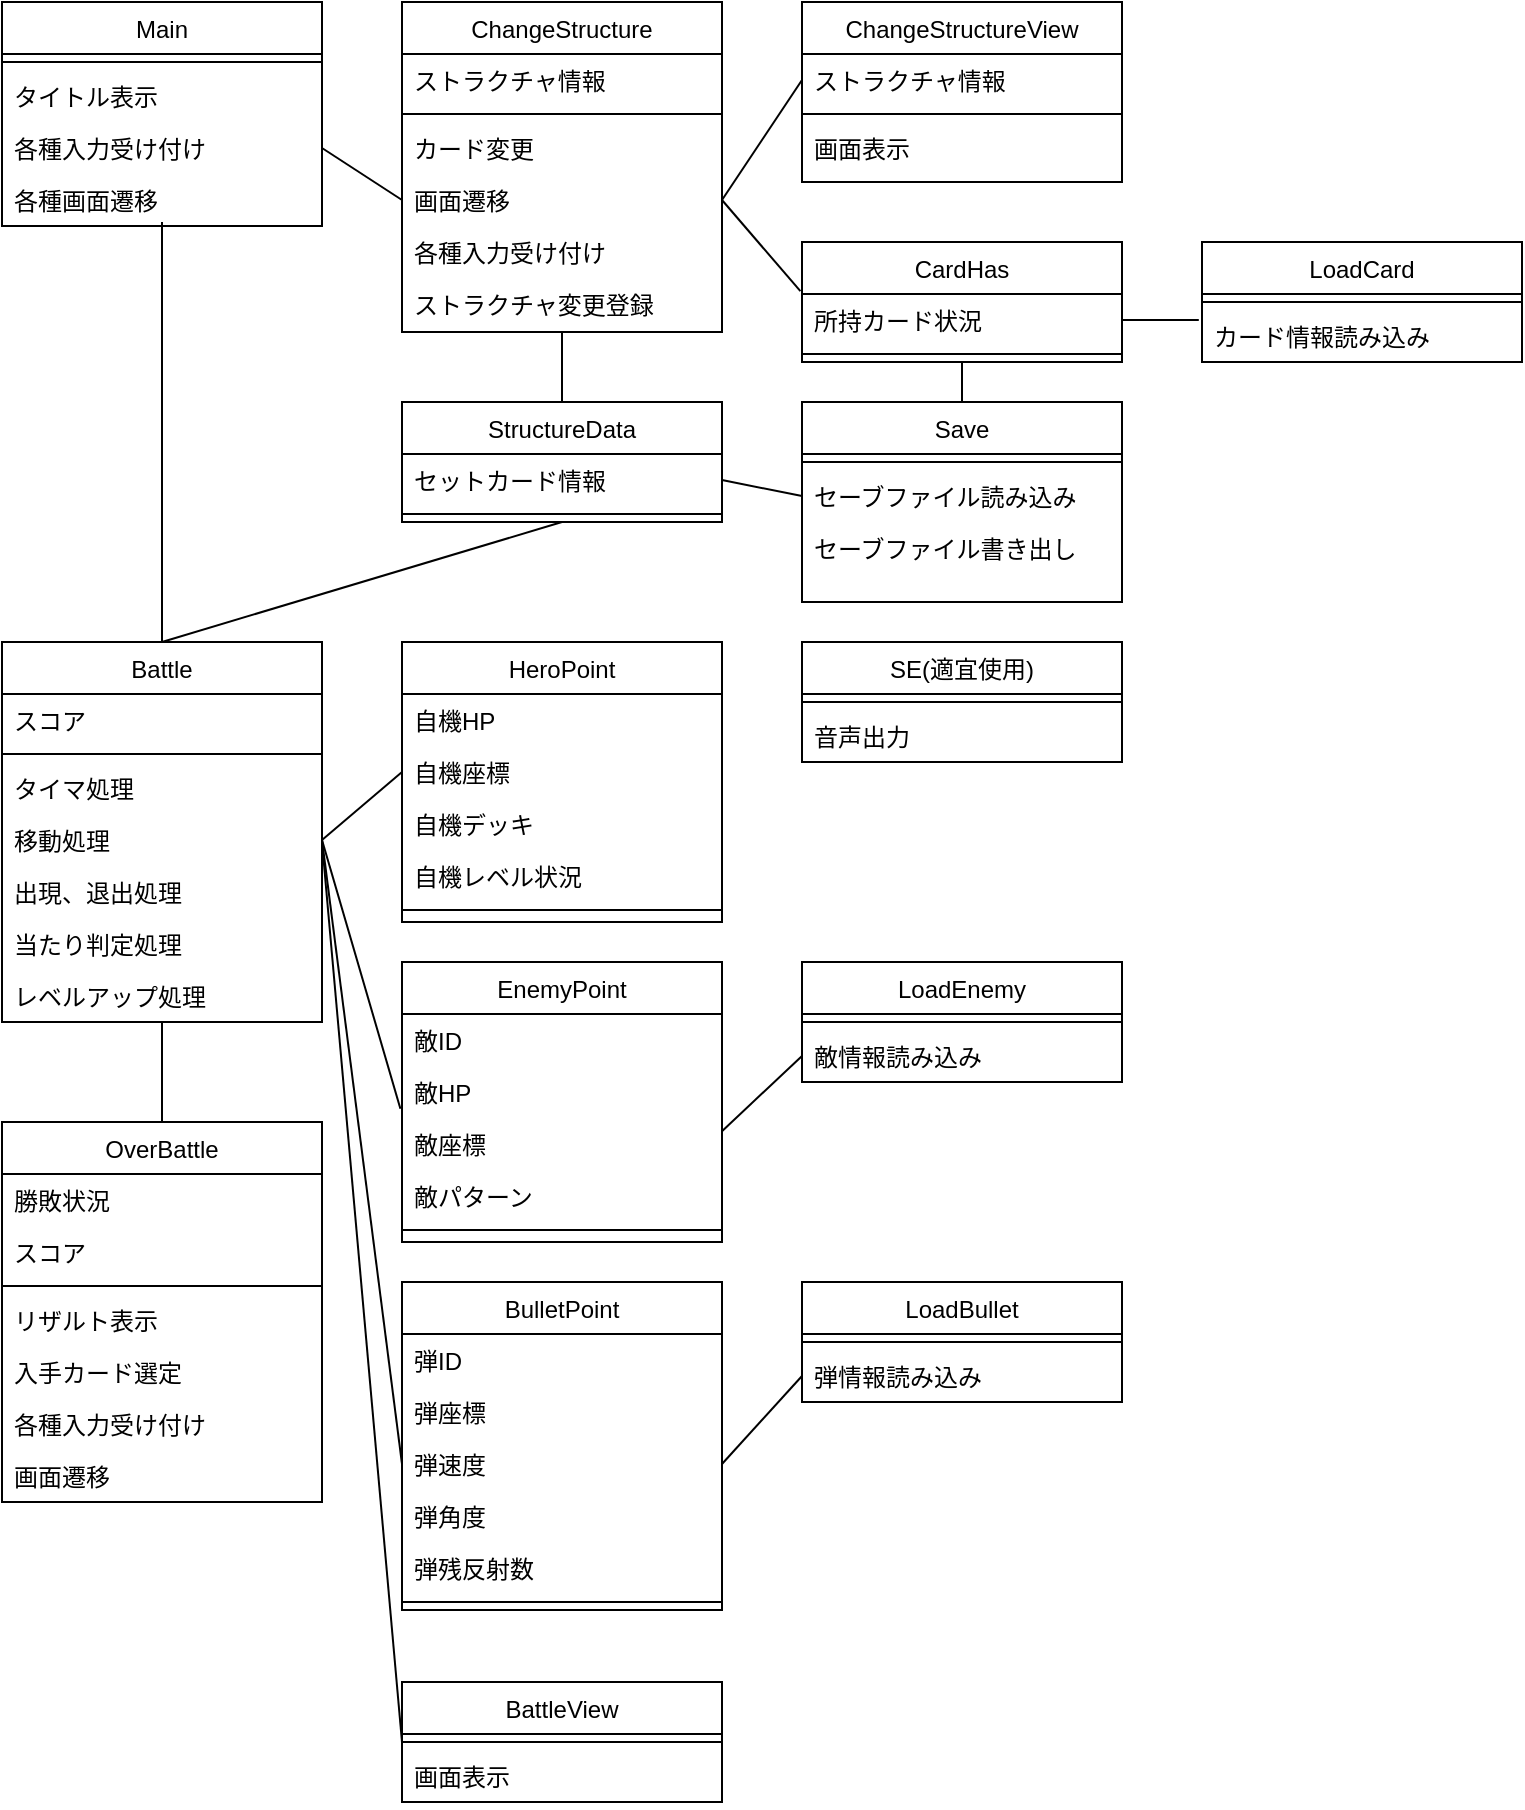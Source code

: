 <mxfile version="20.5.1" type="device"><diagram id="C5RBs43oDa-KdzZeNtuy" name="Page-1"><mxGraphModel dx="992" dy="579" grid="1" gridSize="10" guides="1" tooltips="1" connect="1" arrows="1" fold="1" page="1" pageScale="1" pageWidth="827" pageHeight="1169" math="0" shadow="0"><root><mxCell id="WIyWlLk6GJQsqaUBKTNV-0"/><mxCell id="WIyWlLk6GJQsqaUBKTNV-1" parent="WIyWlLk6GJQsqaUBKTNV-0"/><mxCell id="zkfFHV4jXpPFQw0GAbJ--6" value="ChangeStructure" style="swimlane;fontStyle=0;align=center;verticalAlign=top;childLayout=stackLayout;horizontal=1;startSize=26;horizontalStack=0;resizeParent=1;resizeLast=0;collapsible=1;marginBottom=0;rounded=0;shadow=0;strokeWidth=1;" parent="WIyWlLk6GJQsqaUBKTNV-1" vertex="1"><mxGeometry x="200" width="160" height="165" as="geometry"><mxRectangle x="130" y="380" width="160" height="26" as="alternateBounds"/></mxGeometry></mxCell><mxCell id="zkfFHV4jXpPFQw0GAbJ--8" value="ストラクチャ情報" style="text;align=left;verticalAlign=top;spacingLeft=4;spacingRight=4;overflow=hidden;rotatable=0;points=[[0,0.5],[1,0.5]];portConstraint=eastwest;rounded=0;shadow=0;html=0;" parent="zkfFHV4jXpPFQw0GAbJ--6" vertex="1"><mxGeometry y="26" width="160" height="26" as="geometry"/></mxCell><mxCell id="zkfFHV4jXpPFQw0GAbJ--9" value="" style="line;html=1;strokeWidth=1;align=left;verticalAlign=middle;spacingTop=-1;spacingLeft=3;spacingRight=3;rotatable=0;labelPosition=right;points=[];portConstraint=eastwest;" parent="zkfFHV4jXpPFQw0GAbJ--6" vertex="1"><mxGeometry y="52" width="160" height="8" as="geometry"/></mxCell><mxCell id="zkfFHV4jXpPFQw0GAbJ--11" value="カード変更" style="text;align=left;verticalAlign=top;spacingLeft=4;spacingRight=4;overflow=hidden;rotatable=0;points=[[0,0.5],[1,0.5]];portConstraint=eastwest;" parent="zkfFHV4jXpPFQw0GAbJ--6" vertex="1"><mxGeometry y="60" width="160" height="26" as="geometry"/></mxCell><mxCell id="YPEW9q_Q2U9ZfV0Xae7s-10" value="画面遷移" style="text;align=left;verticalAlign=top;spacingLeft=4;spacingRight=4;overflow=hidden;rotatable=0;points=[[0,0.5],[1,0.5]];portConstraint=eastwest;" parent="zkfFHV4jXpPFQw0GAbJ--6" vertex="1"><mxGeometry y="86" width="160" height="26" as="geometry"/></mxCell><mxCell id="YPEW9q_Q2U9ZfV0Xae7s-11" value="各種入力受け付け" style="text;align=left;verticalAlign=top;spacingLeft=4;spacingRight=4;overflow=hidden;rotatable=0;points=[[0,0.5],[1,0.5]];portConstraint=eastwest;" parent="zkfFHV4jXpPFQw0GAbJ--6" vertex="1"><mxGeometry y="112" width="160" height="26" as="geometry"/></mxCell><mxCell id="YPEW9q_Q2U9ZfV0Xae7s-12" value="ストラクチャ変更登録" style="text;align=left;verticalAlign=top;spacingLeft=4;spacingRight=4;overflow=hidden;rotatable=0;points=[[0,0.5],[1,0.5]];portConstraint=eastwest;" parent="zkfFHV4jXpPFQw0GAbJ--6" vertex="1"><mxGeometry y="138" width="160" height="26" as="geometry"/></mxCell><mxCell id="zkfFHV4jXpPFQw0GAbJ--13" value="CardHas" style="swimlane;fontStyle=0;align=center;verticalAlign=top;childLayout=stackLayout;horizontal=1;startSize=26;horizontalStack=0;resizeParent=1;resizeLast=0;collapsible=1;marginBottom=0;rounded=0;shadow=0;strokeWidth=1;" parent="WIyWlLk6GJQsqaUBKTNV-1" vertex="1"><mxGeometry x="400" y="120" width="160" height="60" as="geometry"><mxRectangle x="340" y="380" width="170" height="26" as="alternateBounds"/></mxGeometry></mxCell><mxCell id="zkfFHV4jXpPFQw0GAbJ--14" value="所持カード状況" style="text;align=left;verticalAlign=top;spacingLeft=4;spacingRight=4;overflow=hidden;rotatable=0;points=[[0,0.5],[1,0.5]];portConstraint=eastwest;" parent="zkfFHV4jXpPFQw0GAbJ--13" vertex="1"><mxGeometry y="26" width="160" height="26" as="geometry"/></mxCell><mxCell id="zkfFHV4jXpPFQw0GAbJ--15" value="" style="line;html=1;strokeWidth=1;align=left;verticalAlign=middle;spacingTop=-1;spacingLeft=3;spacingRight=3;rotatable=0;labelPosition=right;points=[];portConstraint=eastwest;" parent="zkfFHV4jXpPFQw0GAbJ--13" vertex="1"><mxGeometry y="52" width="160" height="8" as="geometry"/></mxCell><mxCell id="zkfFHV4jXpPFQw0GAbJ--17" value="Save" style="swimlane;fontStyle=0;align=center;verticalAlign=top;childLayout=stackLayout;horizontal=1;startSize=26;horizontalStack=0;resizeParent=1;resizeLast=0;collapsible=1;marginBottom=0;rounded=0;shadow=0;strokeWidth=1;" parent="WIyWlLk6GJQsqaUBKTNV-1" vertex="1"><mxGeometry x="400" y="200" width="160" height="100" as="geometry"><mxRectangle x="550" y="140" width="160" height="26" as="alternateBounds"/></mxGeometry></mxCell><mxCell id="zkfFHV4jXpPFQw0GAbJ--23" value="" style="line;html=1;strokeWidth=1;align=left;verticalAlign=middle;spacingTop=-1;spacingLeft=3;spacingRight=3;rotatable=0;labelPosition=right;points=[];portConstraint=eastwest;" parent="zkfFHV4jXpPFQw0GAbJ--17" vertex="1"><mxGeometry y="26" width="160" height="8" as="geometry"/></mxCell><mxCell id="zkfFHV4jXpPFQw0GAbJ--24" value="セーブファイル読み込み" style="text;align=left;verticalAlign=top;spacingLeft=4;spacingRight=4;overflow=hidden;rotatable=0;points=[[0,0.5],[1,0.5]];portConstraint=eastwest;" parent="zkfFHV4jXpPFQw0GAbJ--17" vertex="1"><mxGeometry y="34" width="160" height="26" as="geometry"/></mxCell><mxCell id="zkfFHV4jXpPFQw0GAbJ--25" value="セーブファイル書き出し" style="text;align=left;verticalAlign=top;spacingLeft=4;spacingRight=4;overflow=hidden;rotatable=0;points=[[0,0.5],[1,0.5]];portConstraint=eastwest;" parent="zkfFHV4jXpPFQw0GAbJ--17" vertex="1"><mxGeometry y="60" width="160" height="26" as="geometry"/></mxCell><mxCell id="YPEW9q_Q2U9ZfV0Xae7s-13" value="ChangeStructureView" style="swimlane;fontStyle=0;align=center;verticalAlign=top;childLayout=stackLayout;horizontal=1;startSize=26;horizontalStack=0;resizeParent=1;resizeLast=0;collapsible=1;marginBottom=0;rounded=0;shadow=0;strokeWidth=1;" parent="WIyWlLk6GJQsqaUBKTNV-1" vertex="1"><mxGeometry x="400" width="160" height="90" as="geometry"><mxRectangle x="130" y="380" width="160" height="26" as="alternateBounds"/></mxGeometry></mxCell><mxCell id="YPEW9q_Q2U9ZfV0Xae7s-14" value="ストラクチャ情報" style="text;align=left;verticalAlign=top;spacingLeft=4;spacingRight=4;overflow=hidden;rotatable=0;points=[[0,0.5],[1,0.5]];portConstraint=eastwest;rounded=0;shadow=0;html=0;" parent="YPEW9q_Q2U9ZfV0Xae7s-13" vertex="1"><mxGeometry y="26" width="160" height="26" as="geometry"/></mxCell><mxCell id="YPEW9q_Q2U9ZfV0Xae7s-15" value="" style="line;html=1;strokeWidth=1;align=left;verticalAlign=middle;spacingTop=-1;spacingLeft=3;spacingRight=3;rotatable=0;labelPosition=right;points=[];portConstraint=eastwest;" parent="YPEW9q_Q2U9ZfV0Xae7s-13" vertex="1"><mxGeometry y="52" width="160" height="8" as="geometry"/></mxCell><mxCell id="YPEW9q_Q2U9ZfV0Xae7s-16" value="画面表示" style="text;align=left;verticalAlign=top;spacingLeft=4;spacingRight=4;overflow=hidden;rotatable=0;points=[[0,0.5],[1,0.5]];portConstraint=eastwest;" parent="YPEW9q_Q2U9ZfV0Xae7s-13" vertex="1"><mxGeometry y="60" width="160" height="26" as="geometry"/></mxCell><mxCell id="YPEW9q_Q2U9ZfV0Xae7s-21" value="StructureData" style="swimlane;fontStyle=0;align=center;verticalAlign=top;childLayout=stackLayout;horizontal=1;startSize=26;horizontalStack=0;resizeParent=1;resizeLast=0;collapsible=1;marginBottom=0;rounded=0;shadow=0;strokeWidth=1;" parent="WIyWlLk6GJQsqaUBKTNV-1" vertex="1"><mxGeometry x="200" y="200" width="160" height="60" as="geometry"><mxRectangle x="130" y="380" width="160" height="26" as="alternateBounds"/></mxGeometry></mxCell><mxCell id="YPEW9q_Q2U9ZfV0Xae7s-22" value="セットカード情報" style="text;align=left;verticalAlign=top;spacingLeft=4;spacingRight=4;overflow=hidden;rotatable=0;points=[[0,0.5],[1,0.5]];portConstraint=eastwest;rounded=0;shadow=0;html=0;" parent="YPEW9q_Q2U9ZfV0Xae7s-21" vertex="1"><mxGeometry y="26" width="160" height="26" as="geometry"/></mxCell><mxCell id="YPEW9q_Q2U9ZfV0Xae7s-23" value="" style="line;html=1;strokeWidth=1;align=left;verticalAlign=middle;spacingTop=-1;spacingLeft=3;spacingRight=3;rotatable=0;labelPosition=right;points=[];portConstraint=eastwest;" parent="YPEW9q_Q2U9ZfV0Xae7s-21" vertex="1"><mxGeometry y="52" width="160" height="8" as="geometry"/></mxCell><mxCell id="YPEW9q_Q2U9ZfV0Xae7s-40" value="LoadCard" style="swimlane;fontStyle=0;align=center;verticalAlign=top;childLayout=stackLayout;horizontal=1;startSize=26;horizontalStack=0;resizeParent=1;resizeLast=0;collapsible=1;marginBottom=0;rounded=0;shadow=0;strokeWidth=1;" parent="WIyWlLk6GJQsqaUBKTNV-1" vertex="1"><mxGeometry x="600" y="120" width="160" height="60" as="geometry"><mxRectangle x="550" y="140" width="160" height="26" as="alternateBounds"/></mxGeometry></mxCell><mxCell id="YPEW9q_Q2U9ZfV0Xae7s-41" value="" style="line;html=1;strokeWidth=1;align=left;verticalAlign=middle;spacingTop=-1;spacingLeft=3;spacingRight=3;rotatable=0;labelPosition=right;points=[];portConstraint=eastwest;" parent="YPEW9q_Q2U9ZfV0Xae7s-40" vertex="1"><mxGeometry y="26" width="160" height="8" as="geometry"/></mxCell><mxCell id="YPEW9q_Q2U9ZfV0Xae7s-42" value="カード情報読み込み" style="text;align=left;verticalAlign=top;spacingLeft=4;spacingRight=4;overflow=hidden;rotatable=0;points=[[0,0.5],[1,0.5]];portConstraint=eastwest;" parent="YPEW9q_Q2U9ZfV0Xae7s-40" vertex="1"><mxGeometry y="34" width="160" height="26" as="geometry"/></mxCell><mxCell id="YPEW9q_Q2U9ZfV0Xae7s-45" value="SE(適宜使用)" style="swimlane;fontStyle=0;align=center;verticalAlign=top;childLayout=stackLayout;horizontal=1;startSize=26;horizontalStack=0;resizeParent=1;resizeLast=0;collapsible=1;marginBottom=0;rounded=0;shadow=0;strokeWidth=1;" parent="WIyWlLk6GJQsqaUBKTNV-1" vertex="1"><mxGeometry x="400" y="320" width="160" height="60" as="geometry"><mxRectangle x="550" y="140" width="160" height="26" as="alternateBounds"/></mxGeometry></mxCell><mxCell id="YPEW9q_Q2U9ZfV0Xae7s-46" value="" style="line;html=1;strokeWidth=1;align=left;verticalAlign=middle;spacingTop=-1;spacingLeft=3;spacingRight=3;rotatable=0;labelPosition=right;points=[];portConstraint=eastwest;" parent="YPEW9q_Q2U9ZfV0Xae7s-45" vertex="1"><mxGeometry y="26" width="160" height="8" as="geometry"/></mxCell><mxCell id="YPEW9q_Q2U9ZfV0Xae7s-47" value="音声出力" style="text;align=left;verticalAlign=top;spacingLeft=4;spacingRight=4;overflow=hidden;rotatable=0;points=[[0,0.5],[1,0.5]];portConstraint=eastwest;" parent="YPEW9q_Q2U9ZfV0Xae7s-45" vertex="1"><mxGeometry y="34" width="160" height="26" as="geometry"/></mxCell><mxCell id="YPEW9q_Q2U9ZfV0Xae7s-48" value="Main" style="swimlane;fontStyle=0;align=center;verticalAlign=top;childLayout=stackLayout;horizontal=1;startSize=26;horizontalStack=0;resizeParent=1;resizeLast=0;collapsible=1;marginBottom=0;rounded=0;shadow=0;strokeWidth=1;" parent="WIyWlLk6GJQsqaUBKTNV-1" vertex="1"><mxGeometry width="160" height="112" as="geometry"><mxRectangle x="550" y="140" width="160" height="26" as="alternateBounds"/></mxGeometry></mxCell><mxCell id="YPEW9q_Q2U9ZfV0Xae7s-49" value="" style="line;html=1;strokeWidth=1;align=left;verticalAlign=middle;spacingTop=-1;spacingLeft=3;spacingRight=3;rotatable=0;labelPosition=right;points=[];portConstraint=eastwest;" parent="YPEW9q_Q2U9ZfV0Xae7s-48" vertex="1"><mxGeometry y="26" width="160" height="8" as="geometry"/></mxCell><mxCell id="YPEW9q_Q2U9ZfV0Xae7s-50" value="タイトル表示" style="text;align=left;verticalAlign=top;spacingLeft=4;spacingRight=4;overflow=hidden;rotatable=0;points=[[0,0.5],[1,0.5]];portConstraint=eastwest;" parent="YPEW9q_Q2U9ZfV0Xae7s-48" vertex="1"><mxGeometry y="34" width="160" height="26" as="geometry"/></mxCell><mxCell id="YPEW9q_Q2U9ZfV0Xae7s-51" value="各種入力受け付け" style="text;align=left;verticalAlign=top;spacingLeft=4;spacingRight=4;overflow=hidden;rotatable=0;points=[[0,0.5],[1,0.5]];portConstraint=eastwest;" parent="YPEW9q_Q2U9ZfV0Xae7s-48" vertex="1"><mxGeometry y="60" width="160" height="26" as="geometry"/></mxCell><mxCell id="YPEW9q_Q2U9ZfV0Xae7s-52" value="各種画面遷移" style="text;align=left;verticalAlign=top;spacingLeft=4;spacingRight=4;overflow=hidden;rotatable=0;points=[[0,0.5],[1,0.5]];portConstraint=eastwest;" parent="YPEW9q_Q2U9ZfV0Xae7s-48" vertex="1"><mxGeometry y="86" width="160" height="26" as="geometry"/></mxCell><mxCell id="YPEW9q_Q2U9ZfV0Xae7s-55" value="BattleView" style="swimlane;fontStyle=0;align=center;verticalAlign=top;childLayout=stackLayout;horizontal=1;startSize=26;horizontalStack=0;resizeParent=1;resizeLast=0;collapsible=1;marginBottom=0;rounded=0;shadow=0;strokeWidth=1;" parent="WIyWlLk6GJQsqaUBKTNV-1" vertex="1"><mxGeometry x="200" y="840" width="160" height="60" as="geometry"><mxRectangle x="130" y="380" width="160" height="26" as="alternateBounds"/></mxGeometry></mxCell><mxCell id="YPEW9q_Q2U9ZfV0Xae7s-57" value="" style="line;html=1;strokeWidth=1;align=left;verticalAlign=middle;spacingTop=-1;spacingLeft=3;spacingRight=3;rotatable=0;labelPosition=right;points=[];portConstraint=eastwest;" parent="YPEW9q_Q2U9ZfV0Xae7s-55" vertex="1"><mxGeometry y="26" width="160" height="8" as="geometry"/></mxCell><mxCell id="YPEW9q_Q2U9ZfV0Xae7s-58" value="画面表示" style="text;align=left;verticalAlign=top;spacingLeft=4;spacingRight=4;overflow=hidden;rotatable=0;points=[[0,0.5],[1,0.5]];portConstraint=eastwest;" parent="YPEW9q_Q2U9ZfV0Xae7s-55" vertex="1"><mxGeometry y="34" width="160" height="26" as="geometry"/></mxCell><mxCell id="YPEW9q_Q2U9ZfV0Xae7s-60" value="EnemyPoint" style="swimlane;fontStyle=0;align=center;verticalAlign=top;childLayout=stackLayout;horizontal=1;startSize=26;horizontalStack=0;resizeParent=1;resizeLast=0;collapsible=1;marginBottom=0;rounded=0;shadow=0;strokeWidth=1;" parent="WIyWlLk6GJQsqaUBKTNV-1" vertex="1"><mxGeometry x="200" y="480" width="160" height="140" as="geometry"><mxRectangle x="130" y="380" width="160" height="26" as="alternateBounds"/></mxGeometry></mxCell><mxCell id="YPEW9q_Q2U9ZfV0Xae7s-67" value="敵ID" style="text;align=left;verticalAlign=top;spacingLeft=4;spacingRight=4;overflow=hidden;rotatable=0;points=[[0,0.5],[1,0.5]];portConstraint=eastwest;rounded=0;shadow=0;html=0;" parent="YPEW9q_Q2U9ZfV0Xae7s-60" vertex="1"><mxGeometry y="26" width="160" height="26" as="geometry"/></mxCell><mxCell id="YPEW9q_Q2U9ZfV0Xae7s-69" value="敵HP" style="text;align=left;verticalAlign=top;spacingLeft=4;spacingRight=4;overflow=hidden;rotatable=0;points=[[0,0.5],[1,0.5]];portConstraint=eastwest;rounded=0;shadow=0;html=0;" parent="YPEW9q_Q2U9ZfV0Xae7s-60" vertex="1"><mxGeometry y="52" width="160" height="26" as="geometry"/></mxCell><mxCell id="YPEW9q_Q2U9ZfV0Xae7s-61" value="敵座標" style="text;align=left;verticalAlign=top;spacingLeft=4;spacingRight=4;overflow=hidden;rotatable=0;points=[[0,0.5],[1,0.5]];portConstraint=eastwest;rounded=0;shadow=0;html=0;" parent="YPEW9q_Q2U9ZfV0Xae7s-60" vertex="1"><mxGeometry y="78" width="160" height="26" as="geometry"/></mxCell><mxCell id="YPEW9q_Q2U9ZfV0Xae7s-68" value="敵パターン" style="text;align=left;verticalAlign=top;spacingLeft=4;spacingRight=4;overflow=hidden;rotatable=0;points=[[0,0.5],[1,0.5]];portConstraint=eastwest;rounded=0;shadow=0;html=0;" parent="YPEW9q_Q2U9ZfV0Xae7s-60" vertex="1"><mxGeometry y="104" width="160" height="26" as="geometry"/></mxCell><mxCell id="YPEW9q_Q2U9ZfV0Xae7s-62" value="" style="line;html=1;strokeWidth=1;align=left;verticalAlign=middle;spacingTop=-1;spacingLeft=3;spacingRight=3;rotatable=0;labelPosition=right;points=[];portConstraint=eastwest;" parent="YPEW9q_Q2U9ZfV0Xae7s-60" vertex="1"><mxGeometry y="130" width="160" height="8" as="geometry"/></mxCell><mxCell id="YPEW9q_Q2U9ZfV0Xae7s-70" value="BulletPoint" style="swimlane;fontStyle=0;align=center;verticalAlign=top;childLayout=stackLayout;horizontal=1;startSize=26;horizontalStack=0;resizeParent=1;resizeLast=0;collapsible=1;marginBottom=0;rounded=0;shadow=0;strokeWidth=1;" parent="WIyWlLk6GJQsqaUBKTNV-1" vertex="1"><mxGeometry x="200" y="640" width="160" height="164" as="geometry"><mxRectangle x="130" y="380" width="160" height="26" as="alternateBounds"/></mxGeometry></mxCell><mxCell id="YPEW9q_Q2U9ZfV0Xae7s-71" value="弾ID" style="text;align=left;verticalAlign=top;spacingLeft=4;spacingRight=4;overflow=hidden;rotatable=0;points=[[0,0.5],[1,0.5]];portConstraint=eastwest;rounded=0;shadow=0;html=0;" parent="YPEW9q_Q2U9ZfV0Xae7s-70" vertex="1"><mxGeometry y="26" width="160" height="26" as="geometry"/></mxCell><mxCell id="YPEW9q_Q2U9ZfV0Xae7s-72" value="弾座標" style="text;align=left;verticalAlign=top;spacingLeft=4;spacingRight=4;overflow=hidden;rotatable=0;points=[[0,0.5],[1,0.5]];portConstraint=eastwest;rounded=0;shadow=0;html=0;" parent="YPEW9q_Q2U9ZfV0Xae7s-70" vertex="1"><mxGeometry y="52" width="160" height="26" as="geometry"/></mxCell><mxCell id="YPEW9q_Q2U9ZfV0Xae7s-73" value="弾速度" style="text;align=left;verticalAlign=top;spacingLeft=4;spacingRight=4;overflow=hidden;rotatable=0;points=[[0,0.5],[1,0.5]];portConstraint=eastwest;rounded=0;shadow=0;html=0;" parent="YPEW9q_Q2U9ZfV0Xae7s-70" vertex="1"><mxGeometry y="78" width="160" height="26" as="geometry"/></mxCell><mxCell id="YPEW9q_Q2U9ZfV0Xae7s-74" value="弾角度" style="text;align=left;verticalAlign=top;spacingLeft=4;spacingRight=4;overflow=hidden;rotatable=0;points=[[0,0.5],[1,0.5]];portConstraint=eastwest;rounded=0;shadow=0;html=0;" parent="YPEW9q_Q2U9ZfV0Xae7s-70" vertex="1"><mxGeometry y="104" width="160" height="26" as="geometry"/></mxCell><mxCell id="YPEW9q_Q2U9ZfV0Xae7s-76" value="弾残反射数" style="text;align=left;verticalAlign=top;spacingLeft=4;spacingRight=4;overflow=hidden;rotatable=0;points=[[0,0.5],[1,0.5]];portConstraint=eastwest;rounded=0;shadow=0;html=0;" parent="YPEW9q_Q2U9ZfV0Xae7s-70" vertex="1"><mxGeometry y="130" width="160" height="26" as="geometry"/></mxCell><mxCell id="YPEW9q_Q2U9ZfV0Xae7s-75" value="" style="line;html=1;strokeWidth=1;align=left;verticalAlign=middle;spacingTop=-1;spacingLeft=3;spacingRight=3;rotatable=0;labelPosition=right;points=[];portConstraint=eastwest;" parent="YPEW9q_Q2U9ZfV0Xae7s-70" vertex="1"><mxGeometry y="156" width="160" height="8" as="geometry"/></mxCell><mxCell id="YPEW9q_Q2U9ZfV0Xae7s-78" value="LoadEnemy" style="swimlane;fontStyle=0;align=center;verticalAlign=top;childLayout=stackLayout;horizontal=1;startSize=26;horizontalStack=0;resizeParent=1;resizeLast=0;collapsible=1;marginBottom=0;rounded=0;shadow=0;strokeWidth=1;" parent="WIyWlLk6GJQsqaUBKTNV-1" vertex="1"><mxGeometry x="400" y="480" width="160" height="60" as="geometry"><mxRectangle x="550" y="140" width="160" height="26" as="alternateBounds"/></mxGeometry></mxCell><mxCell id="YPEW9q_Q2U9ZfV0Xae7s-79" value="" style="line;html=1;strokeWidth=1;align=left;verticalAlign=middle;spacingTop=-1;spacingLeft=3;spacingRight=3;rotatable=0;labelPosition=right;points=[];portConstraint=eastwest;" parent="YPEW9q_Q2U9ZfV0Xae7s-78" vertex="1"><mxGeometry y="26" width="160" height="8" as="geometry"/></mxCell><mxCell id="YPEW9q_Q2U9ZfV0Xae7s-80" value="敵情報読み込み" style="text;align=left;verticalAlign=top;spacingLeft=4;spacingRight=4;overflow=hidden;rotatable=0;points=[[0,0.5],[1,0.5]];portConstraint=eastwest;" parent="YPEW9q_Q2U9ZfV0Xae7s-78" vertex="1"><mxGeometry y="34" width="160" height="26" as="geometry"/></mxCell><mxCell id="YPEW9q_Q2U9ZfV0Xae7s-81" value="OverBattle" style="swimlane;fontStyle=0;align=center;verticalAlign=top;childLayout=stackLayout;horizontal=1;startSize=26;horizontalStack=0;resizeParent=1;resizeLast=0;collapsible=1;marginBottom=0;rounded=0;shadow=0;strokeWidth=1;" parent="WIyWlLk6GJQsqaUBKTNV-1" vertex="1"><mxGeometry y="560" width="160" height="190" as="geometry"><mxRectangle x="200" y="380" width="160" height="26" as="alternateBounds"/></mxGeometry></mxCell><mxCell id="YPEW9q_Q2U9ZfV0Xae7s-82" value="勝敗状況" style="text;align=left;verticalAlign=top;spacingLeft=4;spacingRight=4;overflow=hidden;rotatable=0;points=[[0,0.5],[1,0.5]];portConstraint=eastwest;rounded=0;shadow=0;html=0;" parent="YPEW9q_Q2U9ZfV0Xae7s-81" vertex="1"><mxGeometry y="26" width="160" height="26" as="geometry"/></mxCell><mxCell id="YPEW9q_Q2U9ZfV0Xae7s-84" value="スコア" style="text;align=left;verticalAlign=top;spacingLeft=4;spacingRight=4;overflow=hidden;rotatable=0;points=[[0,0.5],[1,0.5]];portConstraint=eastwest;" parent="YPEW9q_Q2U9ZfV0Xae7s-81" vertex="1"><mxGeometry y="52" width="160" height="26" as="geometry"/></mxCell><mxCell id="YPEW9q_Q2U9ZfV0Xae7s-83" value="" style="line;html=1;strokeWidth=1;align=left;verticalAlign=middle;spacingTop=-1;spacingLeft=3;spacingRight=3;rotatable=0;labelPosition=right;points=[];portConstraint=eastwest;" parent="YPEW9q_Q2U9ZfV0Xae7s-81" vertex="1"><mxGeometry y="78" width="160" height="8" as="geometry"/></mxCell><mxCell id="YPEW9q_Q2U9ZfV0Xae7s-87" value="リザルト表示" style="text;align=left;verticalAlign=top;spacingLeft=4;spacingRight=4;overflow=hidden;rotatable=0;points=[[0,0.5],[1,0.5]];portConstraint=eastwest;" parent="YPEW9q_Q2U9ZfV0Xae7s-81" vertex="1"><mxGeometry y="86" width="160" height="26" as="geometry"/></mxCell><mxCell id="YPEW9q_Q2U9ZfV0Xae7s-85" value="入手カード選定" style="text;align=left;verticalAlign=top;spacingLeft=4;spacingRight=4;overflow=hidden;rotatable=0;points=[[0,0.5],[1,0.5]];portConstraint=eastwest;" parent="YPEW9q_Q2U9ZfV0Xae7s-81" vertex="1"><mxGeometry y="112" width="160" height="26" as="geometry"/></mxCell><mxCell id="YPEW9q_Q2U9ZfV0Xae7s-86" value="各種入力受け付け" style="text;align=left;verticalAlign=top;spacingLeft=4;spacingRight=4;overflow=hidden;rotatable=0;points=[[0,0.5],[1,0.5]];portConstraint=eastwest;" parent="YPEW9q_Q2U9ZfV0Xae7s-81" vertex="1"><mxGeometry y="138" width="160" height="26" as="geometry"/></mxCell><mxCell id="YPEW9q_Q2U9ZfV0Xae7s-88" value="画面遷移" style="text;align=left;verticalAlign=top;spacingLeft=4;spacingRight=4;overflow=hidden;rotatable=0;points=[[0,0.5],[1,0.5]];portConstraint=eastwest;" parent="YPEW9q_Q2U9ZfV0Xae7s-81" vertex="1"><mxGeometry y="164" width="160" height="26" as="geometry"/></mxCell><mxCell id="YPEW9q_Q2U9ZfV0Xae7s-89" value="Battle" style="swimlane;fontStyle=0;align=center;verticalAlign=top;childLayout=stackLayout;horizontal=1;startSize=26;horizontalStack=0;resizeParent=1;resizeLast=0;collapsible=1;marginBottom=0;rounded=0;shadow=0;strokeWidth=1;" parent="WIyWlLk6GJQsqaUBKTNV-1" vertex="1"><mxGeometry y="320" width="160" height="190" as="geometry"><mxRectangle x="130" y="380" width="160" height="26" as="alternateBounds"/></mxGeometry></mxCell><mxCell id="YPEW9q_Q2U9ZfV0Xae7s-91" value="スコア" style="text;align=left;verticalAlign=top;spacingLeft=4;spacingRight=4;overflow=hidden;rotatable=0;points=[[0,0.5],[1,0.5]];portConstraint=eastwest;" parent="YPEW9q_Q2U9ZfV0Xae7s-89" vertex="1"><mxGeometry y="26" width="160" height="26" as="geometry"/></mxCell><mxCell id="YPEW9q_Q2U9ZfV0Xae7s-92" value="" style="line;html=1;strokeWidth=1;align=left;verticalAlign=middle;spacingTop=-1;spacingLeft=3;spacingRight=3;rotatable=0;labelPosition=right;points=[];portConstraint=eastwest;" parent="YPEW9q_Q2U9ZfV0Xae7s-89" vertex="1"><mxGeometry y="52" width="160" height="8" as="geometry"/></mxCell><mxCell id="YPEW9q_Q2U9ZfV0Xae7s-93" value="タイマ処理" style="text;align=left;verticalAlign=top;spacingLeft=4;spacingRight=4;overflow=hidden;rotatable=0;points=[[0,0.5],[1,0.5]];portConstraint=eastwest;" parent="YPEW9q_Q2U9ZfV0Xae7s-89" vertex="1"><mxGeometry y="60" width="160" height="26" as="geometry"/></mxCell><mxCell id="YPEW9q_Q2U9ZfV0Xae7s-94" value="移動処理" style="text;align=left;verticalAlign=top;spacingLeft=4;spacingRight=4;overflow=hidden;rotatable=0;points=[[0,0.5],[1,0.5]];portConstraint=eastwest;" parent="YPEW9q_Q2U9ZfV0Xae7s-89" vertex="1"><mxGeometry y="86" width="160" height="26" as="geometry"/></mxCell><mxCell id="YPEW9q_Q2U9ZfV0Xae7s-95" value="出現、退出処理" style="text;align=left;verticalAlign=top;spacingLeft=4;spacingRight=4;overflow=hidden;rotatable=0;points=[[0,0.5],[1,0.5]];portConstraint=eastwest;" parent="YPEW9q_Q2U9ZfV0Xae7s-89" vertex="1"><mxGeometry y="112" width="160" height="26" as="geometry"/></mxCell><mxCell id="YPEW9q_Q2U9ZfV0Xae7s-96" value="当たり判定処理" style="text;align=left;verticalAlign=top;spacingLeft=4;spacingRight=4;overflow=hidden;rotatable=0;points=[[0,0.5],[1,0.5]];portConstraint=eastwest;" parent="YPEW9q_Q2U9ZfV0Xae7s-89" vertex="1"><mxGeometry y="138" width="160" height="26" as="geometry"/></mxCell><mxCell id="YPEW9q_Q2U9ZfV0Xae7s-103" value="レベルアップ処理" style="text;align=left;verticalAlign=top;spacingLeft=4;spacingRight=4;overflow=hidden;rotatable=0;points=[[0,0.5],[1,0.5]];portConstraint=eastwest;" parent="YPEW9q_Q2U9ZfV0Xae7s-89" vertex="1"><mxGeometry y="164" width="160" height="26" as="geometry"/></mxCell><mxCell id="YPEW9q_Q2U9ZfV0Xae7s-97" value="HeroPoint" style="swimlane;fontStyle=0;align=center;verticalAlign=top;childLayout=stackLayout;horizontal=1;startSize=26;horizontalStack=0;resizeParent=1;resizeLast=0;collapsible=1;marginBottom=0;rounded=0;shadow=0;strokeWidth=1;" parent="WIyWlLk6GJQsqaUBKTNV-1" vertex="1"><mxGeometry x="200" y="320" width="160" height="140" as="geometry"><mxRectangle x="130" y="380" width="160" height="26" as="alternateBounds"/></mxGeometry></mxCell><mxCell id="YPEW9q_Q2U9ZfV0Xae7s-98" value="自機HP" style="text;align=left;verticalAlign=top;spacingLeft=4;spacingRight=4;overflow=hidden;rotatable=0;points=[[0,0.5],[1,0.5]];portConstraint=eastwest;rounded=0;shadow=0;html=0;" parent="YPEW9q_Q2U9ZfV0Xae7s-97" vertex="1"><mxGeometry y="26" width="160" height="26" as="geometry"/></mxCell><mxCell id="YPEW9q_Q2U9ZfV0Xae7s-99" value="自機座標" style="text;align=left;verticalAlign=top;spacingLeft=4;spacingRight=4;overflow=hidden;rotatable=0;points=[[0,0.5],[1,0.5]];portConstraint=eastwest;rounded=0;shadow=0;html=0;" parent="YPEW9q_Q2U9ZfV0Xae7s-97" vertex="1"><mxGeometry y="52" width="160" height="26" as="geometry"/></mxCell><mxCell id="YPEW9q_Q2U9ZfV0Xae7s-100" value="自機デッキ" style="text;align=left;verticalAlign=top;spacingLeft=4;spacingRight=4;overflow=hidden;rotatable=0;points=[[0,0.5],[1,0.5]];portConstraint=eastwest;rounded=0;shadow=0;html=0;" parent="YPEW9q_Q2U9ZfV0Xae7s-97" vertex="1"><mxGeometry y="78" width="160" height="26" as="geometry"/></mxCell><mxCell id="YPEW9q_Q2U9ZfV0Xae7s-101" value="自機レベル状況" style="text;align=left;verticalAlign=top;spacingLeft=4;spacingRight=4;overflow=hidden;rotatable=0;points=[[0,0.5],[1,0.5]];portConstraint=eastwest;rounded=0;shadow=0;html=0;" parent="YPEW9q_Q2U9ZfV0Xae7s-97" vertex="1"><mxGeometry y="104" width="160" height="26" as="geometry"/></mxCell><mxCell id="YPEW9q_Q2U9ZfV0Xae7s-102" value="" style="line;html=1;strokeWidth=1;align=left;verticalAlign=middle;spacingTop=-1;spacingLeft=3;spacingRight=3;rotatable=0;labelPosition=right;points=[];portConstraint=eastwest;" parent="YPEW9q_Q2U9ZfV0Xae7s-97" vertex="1"><mxGeometry y="130" width="160" height="8" as="geometry"/></mxCell><mxCell id="YPEW9q_Q2U9ZfV0Xae7s-104" value="LoadBullet" style="swimlane;fontStyle=0;align=center;verticalAlign=top;childLayout=stackLayout;horizontal=1;startSize=26;horizontalStack=0;resizeParent=1;resizeLast=0;collapsible=1;marginBottom=0;rounded=0;shadow=0;strokeWidth=1;" parent="WIyWlLk6GJQsqaUBKTNV-1" vertex="1"><mxGeometry x="400" y="640" width="160" height="60" as="geometry"><mxRectangle x="550" y="140" width="160" height="26" as="alternateBounds"/></mxGeometry></mxCell><mxCell id="YPEW9q_Q2U9ZfV0Xae7s-105" value="" style="line;html=1;strokeWidth=1;align=left;verticalAlign=middle;spacingTop=-1;spacingLeft=3;spacingRight=3;rotatable=0;labelPosition=right;points=[];portConstraint=eastwest;" parent="YPEW9q_Q2U9ZfV0Xae7s-104" vertex="1"><mxGeometry y="26" width="160" height="8" as="geometry"/></mxCell><mxCell id="YPEW9q_Q2U9ZfV0Xae7s-106" value="弾情報読み込み" style="text;align=left;verticalAlign=top;spacingLeft=4;spacingRight=4;overflow=hidden;rotatable=0;points=[[0,0.5],[1,0.5]];portConstraint=eastwest;" parent="YPEW9q_Q2U9ZfV0Xae7s-104" vertex="1"><mxGeometry y="34" width="160" height="26" as="geometry"/></mxCell><mxCell id="UuQmmzFFTp8lJVr6_iFE-9" value="" style="endArrow=none;html=1;rounded=0;entryX=0.5;entryY=0;entryDx=0;entryDy=0;" edge="1" parent="WIyWlLk6GJQsqaUBKTNV-1" target="YPEW9q_Q2U9ZfV0Xae7s-89"><mxGeometry width="50" height="50" relative="1" as="geometry"><mxPoint x="80" y="110" as="sourcePoint"/><mxPoint x="440" y="190" as="targetPoint"/></mxGeometry></mxCell><mxCell id="UuQmmzFFTp8lJVr6_iFE-10" value="" style="endArrow=none;html=1;rounded=0;exitX=1;exitY=0.5;exitDx=0;exitDy=0;entryX=0;entryY=0.5;entryDx=0;entryDy=0;" edge="1" parent="WIyWlLk6GJQsqaUBKTNV-1" source="YPEW9q_Q2U9ZfV0Xae7s-51" target="YPEW9q_Q2U9ZfV0Xae7s-10"><mxGeometry width="50" height="50" relative="1" as="geometry"><mxPoint x="390" y="310" as="sourcePoint"/><mxPoint x="440" y="260" as="targetPoint"/></mxGeometry></mxCell><mxCell id="UuQmmzFFTp8lJVr6_iFE-11" value="" style="endArrow=none;html=1;rounded=0;exitX=0.5;exitY=1;exitDx=0;exitDy=0;entryX=0.5;entryY=0;entryDx=0;entryDy=0;" edge="1" parent="WIyWlLk6GJQsqaUBKTNV-1" source="zkfFHV4jXpPFQw0GAbJ--6" target="YPEW9q_Q2U9ZfV0Xae7s-21"><mxGeometry width="50" height="50" relative="1" as="geometry"><mxPoint x="390" y="240" as="sourcePoint"/><mxPoint x="440" y="190" as="targetPoint"/></mxGeometry></mxCell><mxCell id="UuQmmzFFTp8lJVr6_iFE-12" value="" style="endArrow=none;html=1;rounded=0;exitX=1;exitY=0.5;exitDx=0;exitDy=0;entryX=0;entryY=0.5;entryDx=0;entryDy=0;" edge="1" parent="WIyWlLk6GJQsqaUBKTNV-1" source="YPEW9q_Q2U9ZfV0Xae7s-10" target="YPEW9q_Q2U9ZfV0Xae7s-14"><mxGeometry width="50" height="50" relative="1" as="geometry"><mxPoint x="390" y="240" as="sourcePoint"/><mxPoint x="440" y="190" as="targetPoint"/></mxGeometry></mxCell><mxCell id="UuQmmzFFTp8lJVr6_iFE-13" value="" style="endArrow=none;html=1;rounded=0;exitX=1;exitY=0.5;exitDx=0;exitDy=0;entryX=-0.005;entryY=-0.054;entryDx=0;entryDy=0;entryPerimeter=0;" edge="1" parent="WIyWlLk6GJQsqaUBKTNV-1" source="YPEW9q_Q2U9ZfV0Xae7s-10" target="zkfFHV4jXpPFQw0GAbJ--14"><mxGeometry width="50" height="50" relative="1" as="geometry"><mxPoint x="390" y="240" as="sourcePoint"/><mxPoint x="410" y="150" as="targetPoint"/></mxGeometry></mxCell><mxCell id="UuQmmzFFTp8lJVr6_iFE-14" value="" style="endArrow=none;html=1;rounded=0;entryX=1;entryY=0.5;entryDx=0;entryDy=0;exitX=-0.01;exitY=0.192;exitDx=0;exitDy=0;exitPerimeter=0;" edge="1" parent="WIyWlLk6GJQsqaUBKTNV-1" source="YPEW9q_Q2U9ZfV0Xae7s-42" target="zkfFHV4jXpPFQw0GAbJ--14"><mxGeometry width="50" height="50" relative="1" as="geometry"><mxPoint x="390" y="240" as="sourcePoint"/><mxPoint x="440" y="190" as="targetPoint"/></mxGeometry></mxCell><mxCell id="UuQmmzFFTp8lJVr6_iFE-15" value="" style="endArrow=none;html=1;rounded=0;exitX=0.5;exitY=1;exitDx=0;exitDy=0;entryX=0.5;entryY=0;entryDx=0;entryDy=0;" edge="1" parent="WIyWlLk6GJQsqaUBKTNV-1" source="zkfFHV4jXpPFQw0GAbJ--13" target="zkfFHV4jXpPFQw0GAbJ--17"><mxGeometry width="50" height="50" relative="1" as="geometry"><mxPoint x="390" y="390" as="sourcePoint"/><mxPoint x="440" y="340" as="targetPoint"/></mxGeometry></mxCell><mxCell id="UuQmmzFFTp8lJVr6_iFE-16" value="" style="endArrow=none;html=1;rounded=0;exitX=1;exitY=0.5;exitDx=0;exitDy=0;entryX=0;entryY=0.5;entryDx=0;entryDy=0;" edge="1" parent="WIyWlLk6GJQsqaUBKTNV-1" source="YPEW9q_Q2U9ZfV0Xae7s-22" target="zkfFHV4jXpPFQw0GAbJ--24"><mxGeometry width="50" height="50" relative="1" as="geometry"><mxPoint x="390" y="390" as="sourcePoint"/><mxPoint x="440" y="340" as="targetPoint"/></mxGeometry></mxCell><mxCell id="UuQmmzFFTp8lJVr6_iFE-17" value="" style="endArrow=none;html=1;rounded=0;exitX=1;exitY=0.5;exitDx=0;exitDy=0;entryX=0;entryY=0.5;entryDx=0;entryDy=0;" edge="1" parent="WIyWlLk6GJQsqaUBKTNV-1" source="YPEW9q_Q2U9ZfV0Xae7s-94" target="YPEW9q_Q2U9ZfV0Xae7s-99"><mxGeometry width="50" height="50" relative="1" as="geometry"><mxPoint x="390" y="460" as="sourcePoint"/><mxPoint x="440" y="410" as="targetPoint"/></mxGeometry></mxCell><mxCell id="UuQmmzFFTp8lJVr6_iFE-18" value="" style="endArrow=none;html=1;rounded=0;exitX=1;exitY=0.5;exitDx=0;exitDy=0;entryX=-0.005;entryY=0.823;entryDx=0;entryDy=0;entryPerimeter=0;" edge="1" parent="WIyWlLk6GJQsqaUBKTNV-1" source="YPEW9q_Q2U9ZfV0Xae7s-94" target="YPEW9q_Q2U9ZfV0Xae7s-69"><mxGeometry width="50" height="50" relative="1" as="geometry"><mxPoint x="390" y="460" as="sourcePoint"/><mxPoint x="440" y="410" as="targetPoint"/></mxGeometry></mxCell><mxCell id="UuQmmzFFTp8lJVr6_iFE-19" value="" style="endArrow=none;html=1;rounded=0;entryX=1;entryY=0.5;entryDx=0;entryDy=0;exitX=0;exitY=0.5;exitDx=0;exitDy=0;" edge="1" parent="WIyWlLk6GJQsqaUBKTNV-1" source="YPEW9q_Q2U9ZfV0Xae7s-73" target="YPEW9q_Q2U9ZfV0Xae7s-94"><mxGeometry width="50" height="50" relative="1" as="geometry"><mxPoint x="390" y="540" as="sourcePoint"/><mxPoint x="440" y="490" as="targetPoint"/></mxGeometry></mxCell><mxCell id="UuQmmzFFTp8lJVr6_iFE-20" value="" style="endArrow=none;html=1;rounded=0;entryX=0.5;entryY=0;entryDx=0;entryDy=0;" edge="1" parent="WIyWlLk6GJQsqaUBKTNV-1" target="YPEW9q_Q2U9ZfV0Xae7s-81"><mxGeometry width="50" height="50" relative="1" as="geometry"><mxPoint x="80" y="510" as="sourcePoint"/><mxPoint x="440" y="410" as="targetPoint"/></mxGeometry></mxCell><mxCell id="UuQmmzFFTp8lJVr6_iFE-22" value="" style="endArrow=none;html=1;rounded=0;exitX=1;exitY=0.254;exitDx=0;exitDy=0;exitPerimeter=0;entryX=0;entryY=0.5;entryDx=0;entryDy=0;" edge="1" parent="WIyWlLk6GJQsqaUBKTNV-1" source="YPEW9q_Q2U9ZfV0Xae7s-61" target="YPEW9q_Q2U9ZfV0Xae7s-80"><mxGeometry width="50" height="50" relative="1" as="geometry"><mxPoint x="390" y="610" as="sourcePoint"/><mxPoint x="440" y="560" as="targetPoint"/></mxGeometry></mxCell><mxCell id="UuQmmzFFTp8lJVr6_iFE-23" value="" style="endArrow=none;html=1;rounded=0;exitX=1;exitY=0.5;exitDx=0;exitDy=0;entryX=0;entryY=0.5;entryDx=0;entryDy=0;" edge="1" parent="WIyWlLk6GJQsqaUBKTNV-1" source="YPEW9q_Q2U9ZfV0Xae7s-73" target="YPEW9q_Q2U9ZfV0Xae7s-106"><mxGeometry width="50" height="50" relative="1" as="geometry"><mxPoint x="390" y="610" as="sourcePoint"/><mxPoint x="440" y="560" as="targetPoint"/></mxGeometry></mxCell><mxCell id="UuQmmzFFTp8lJVr6_iFE-25" value="" style="endArrow=none;html=1;rounded=0;entryX=0;entryY=0.5;entryDx=0;entryDy=0;" edge="1" parent="WIyWlLk6GJQsqaUBKTNV-1" target="YPEW9q_Q2U9ZfV0Xae7s-55"><mxGeometry width="50" height="50" relative="1" as="geometry"><mxPoint x="160" y="420" as="sourcePoint"/><mxPoint x="440" y="520" as="targetPoint"/></mxGeometry></mxCell><mxCell id="UuQmmzFFTp8lJVr6_iFE-26" value="" style="endArrow=none;html=1;rounded=0;entryX=0.5;entryY=1;entryDx=0;entryDy=0;exitX=0.5;exitY=0;exitDx=0;exitDy=0;" edge="1" parent="WIyWlLk6GJQsqaUBKTNV-1" source="YPEW9q_Q2U9ZfV0Xae7s-89" target="YPEW9q_Q2U9ZfV0Xae7s-21"><mxGeometry width="50" height="50" relative="1" as="geometry"><mxPoint x="390" y="390" as="sourcePoint"/><mxPoint x="440" y="340" as="targetPoint"/></mxGeometry></mxCell></root></mxGraphModel></diagram></mxfile>